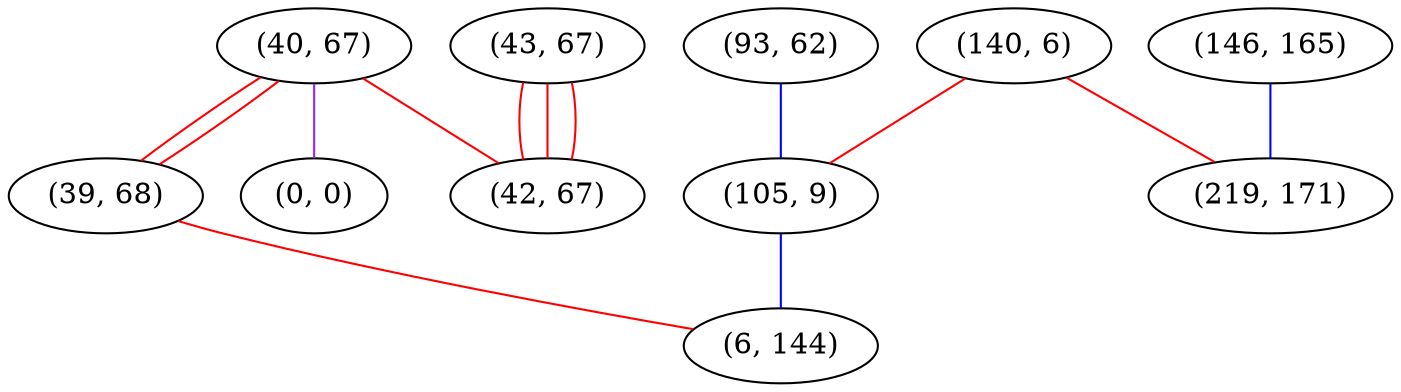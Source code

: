 graph "" {
"(40, 67)";
"(0, 0)";
"(93, 62)";
"(140, 6)";
"(146, 165)";
"(105, 9)";
"(43, 67)";
"(39, 68)";
"(219, 171)";
"(42, 67)";
"(6, 144)";
"(40, 67)" -- "(39, 68)"  [color=red, key=0, weight=1];
"(40, 67)" -- "(39, 68)"  [color=red, key=1, weight=1];
"(40, 67)" -- "(0, 0)"  [color=purple, key=0, weight=4];
"(40, 67)" -- "(42, 67)"  [color=red, key=0, weight=1];
"(93, 62)" -- "(105, 9)"  [color=blue, key=0, weight=3];
"(140, 6)" -- "(105, 9)"  [color=red, key=0, weight=1];
"(140, 6)" -- "(219, 171)"  [color=red, key=0, weight=1];
"(146, 165)" -- "(219, 171)"  [color=blue, key=0, weight=3];
"(105, 9)" -- "(6, 144)"  [color=blue, key=0, weight=3];
"(43, 67)" -- "(42, 67)"  [color=red, key=0, weight=1];
"(43, 67)" -- "(42, 67)"  [color=red, key=1, weight=1];
"(43, 67)" -- "(42, 67)"  [color=red, key=2, weight=1];
"(39, 68)" -- "(6, 144)"  [color=red, key=0, weight=1];
}
